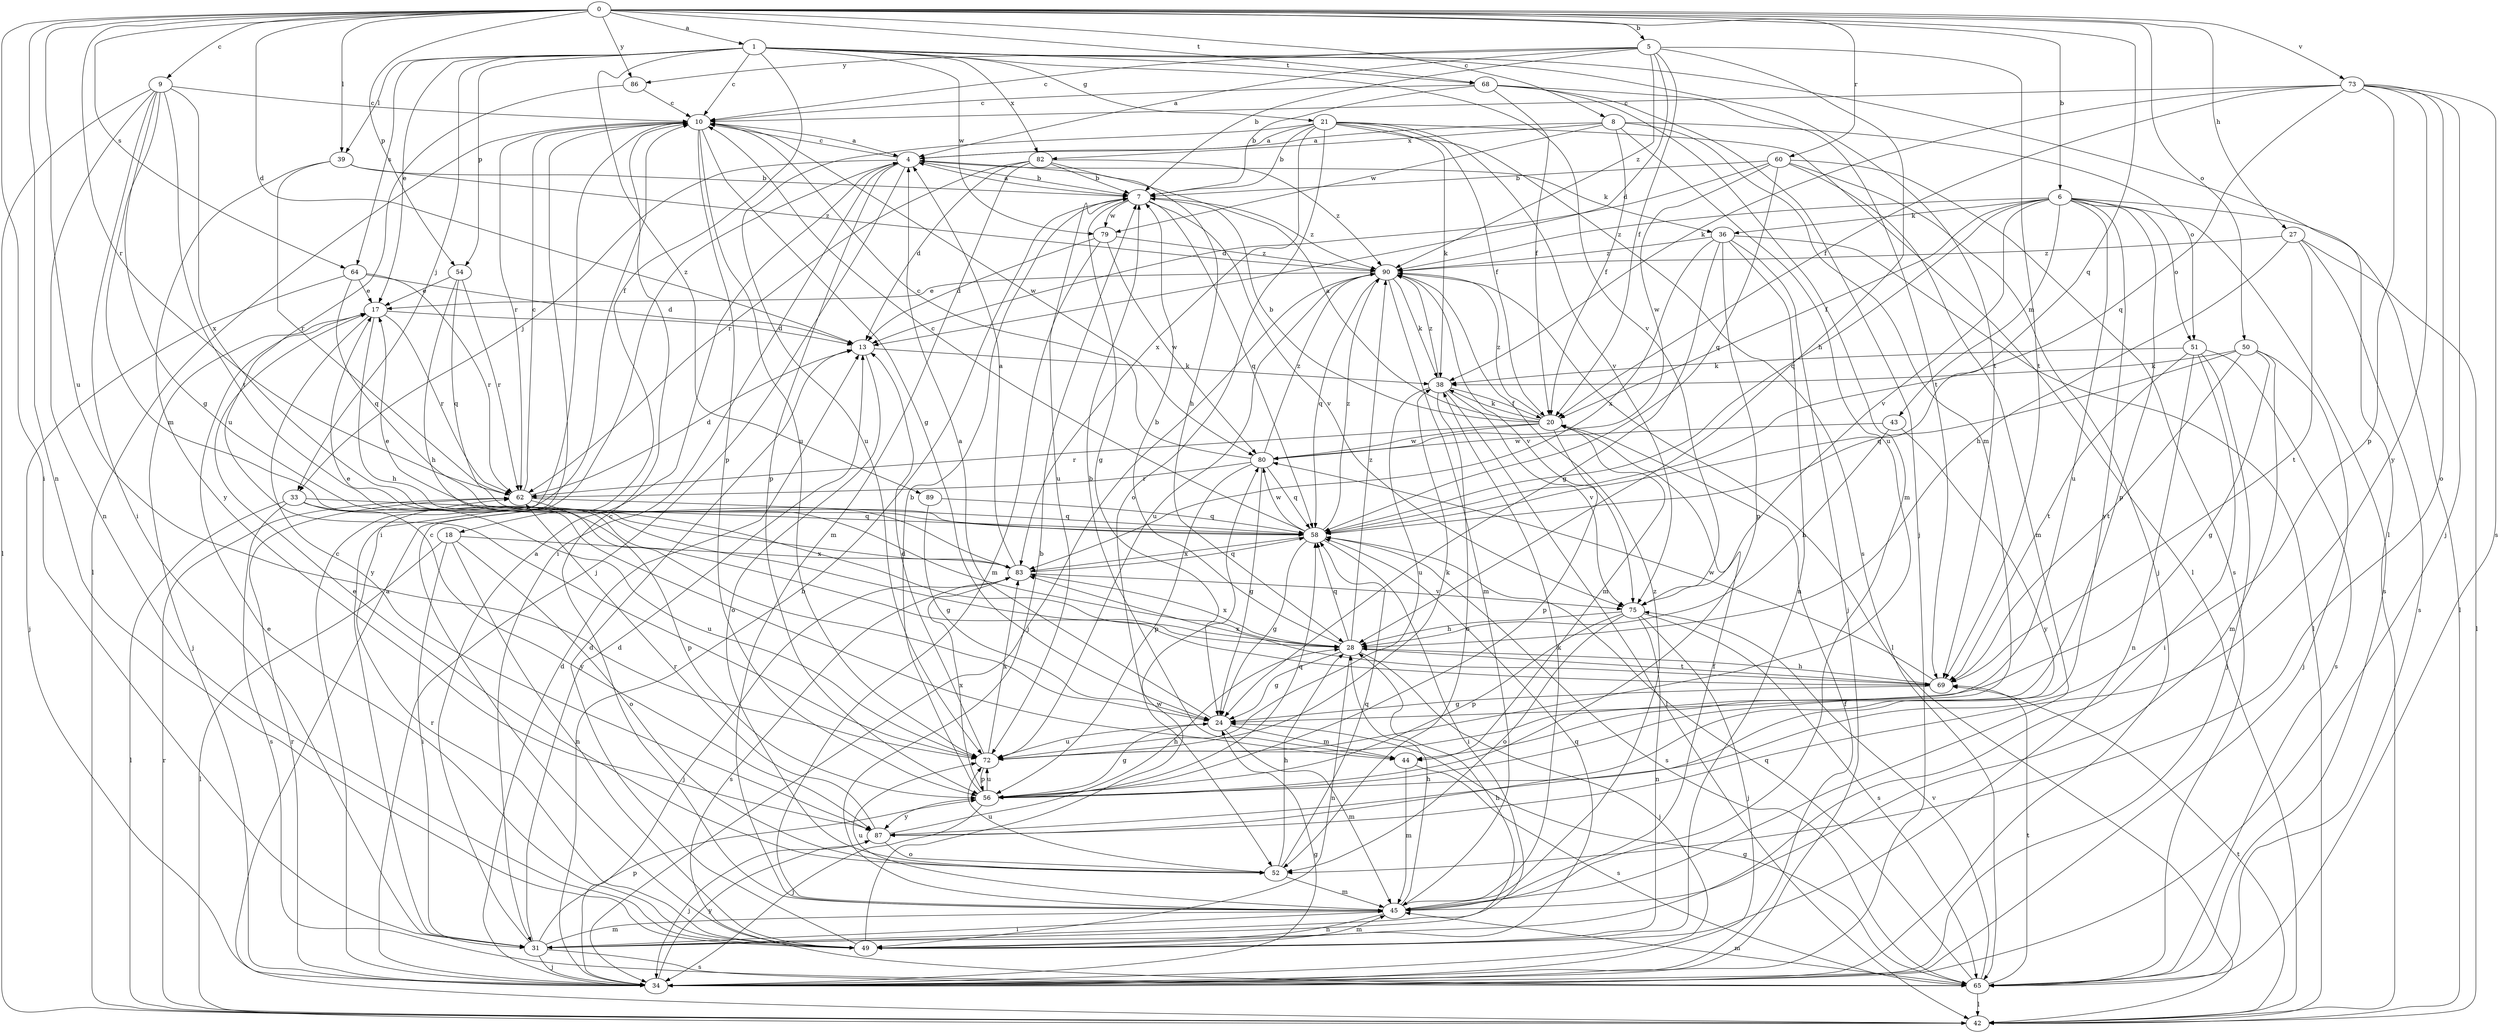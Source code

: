 strict digraph  {
0;
1;
4;
5;
6;
7;
8;
9;
10;
13;
17;
18;
20;
21;
24;
27;
28;
31;
33;
34;
36;
38;
39;
42;
43;
44;
45;
49;
50;
51;
52;
54;
56;
58;
60;
62;
64;
65;
68;
69;
72;
73;
75;
79;
80;
82;
83;
86;
87;
89;
90;
0 -> 1  [label=a];
0 -> 5  [label=b];
0 -> 6  [label=b];
0 -> 8  [label=c];
0 -> 9  [label=c];
0 -> 13  [label=d];
0 -> 27  [label=h];
0 -> 31  [label=i];
0 -> 39  [label=l];
0 -> 49  [label=n];
0 -> 50  [label=o];
0 -> 54  [label=p];
0 -> 58  [label=q];
0 -> 60  [label=r];
0 -> 62  [label=r];
0 -> 64  [label=s];
0 -> 68  [label=t];
0 -> 72  [label=u];
0 -> 73  [label=v];
0 -> 86  [label=y];
1 -> 10  [label=c];
1 -> 17  [label=e];
1 -> 18  [label=f];
1 -> 21  [label=g];
1 -> 33  [label=j];
1 -> 39  [label=l];
1 -> 42  [label=l];
1 -> 54  [label=p];
1 -> 64  [label=s];
1 -> 68  [label=t];
1 -> 69  [label=t];
1 -> 75  [label=v];
1 -> 79  [label=w];
1 -> 82  [label=x];
1 -> 89  [label=z];
4 -> 7  [label=b];
4 -> 10  [label=c];
4 -> 31  [label=i];
4 -> 33  [label=j];
4 -> 34  [label=j];
4 -> 36  [label=k];
4 -> 56  [label=p];
5 -> 4  [label=a];
5 -> 7  [label=b];
5 -> 10  [label=c];
5 -> 13  [label=d];
5 -> 20  [label=f];
5 -> 28  [label=h];
5 -> 69  [label=t];
5 -> 86  [label=y];
5 -> 90  [label=z];
6 -> 20  [label=f];
6 -> 36  [label=k];
6 -> 42  [label=l];
6 -> 43  [label=m];
6 -> 51  [label=o];
6 -> 56  [label=p];
6 -> 58  [label=q];
6 -> 65  [label=s];
6 -> 72  [label=u];
6 -> 75  [label=v];
6 -> 87  [label=y];
6 -> 90  [label=z];
7 -> 4  [label=a];
7 -> 24  [label=g];
7 -> 58  [label=q];
7 -> 72  [label=u];
7 -> 75  [label=v];
7 -> 79  [label=w];
7 -> 90  [label=z];
8 -> 4  [label=a];
8 -> 20  [label=f];
8 -> 44  [label=m];
8 -> 51  [label=o];
8 -> 72  [label=u];
8 -> 79  [label=w];
8 -> 82  [label=x];
9 -> 10  [label=c];
9 -> 24  [label=g];
9 -> 31  [label=i];
9 -> 42  [label=l];
9 -> 44  [label=m];
9 -> 49  [label=n];
9 -> 69  [label=t];
9 -> 83  [label=x];
10 -> 4  [label=a];
10 -> 24  [label=g];
10 -> 31  [label=i];
10 -> 42  [label=l];
10 -> 56  [label=p];
10 -> 62  [label=r];
10 -> 72  [label=u];
10 -> 80  [label=w];
13 -> 38  [label=k];
13 -> 52  [label=o];
17 -> 13  [label=d];
17 -> 28  [label=h];
17 -> 34  [label=j];
17 -> 62  [label=r];
17 -> 87  [label=y];
18 -> 31  [label=i];
18 -> 42  [label=l];
18 -> 49  [label=n];
18 -> 52  [label=o];
18 -> 83  [label=x];
20 -> 4  [label=a];
20 -> 7  [label=b];
20 -> 38  [label=k];
20 -> 44  [label=m];
20 -> 56  [label=p];
20 -> 62  [label=r];
20 -> 80  [label=w];
20 -> 90  [label=z];
21 -> 4  [label=a];
21 -> 7  [label=b];
21 -> 20  [label=f];
21 -> 38  [label=k];
21 -> 42  [label=l];
21 -> 52  [label=o];
21 -> 65  [label=s];
21 -> 72  [label=u];
21 -> 75  [label=v];
21 -> 83  [label=x];
24 -> 4  [label=a];
24 -> 44  [label=m];
24 -> 45  [label=m];
24 -> 72  [label=u];
27 -> 28  [label=h];
27 -> 42  [label=l];
27 -> 65  [label=s];
27 -> 69  [label=t];
27 -> 90  [label=z];
28 -> 7  [label=b];
28 -> 17  [label=e];
28 -> 24  [label=g];
28 -> 34  [label=j];
28 -> 49  [label=n];
28 -> 58  [label=q];
28 -> 69  [label=t];
28 -> 83  [label=x];
28 -> 90  [label=z];
31 -> 4  [label=a];
31 -> 13  [label=d];
31 -> 28  [label=h];
31 -> 34  [label=j];
31 -> 45  [label=m];
31 -> 56  [label=p];
31 -> 65  [label=s];
33 -> 42  [label=l];
33 -> 58  [label=q];
33 -> 65  [label=s];
33 -> 72  [label=u];
33 -> 87  [label=y];
34 -> 7  [label=b];
34 -> 10  [label=c];
34 -> 13  [label=d];
34 -> 20  [label=f];
34 -> 24  [label=g];
34 -> 62  [label=r];
34 -> 87  [label=y];
36 -> 24  [label=g];
36 -> 34  [label=j];
36 -> 42  [label=l];
36 -> 49  [label=n];
36 -> 56  [label=p];
36 -> 83  [label=x];
36 -> 90  [label=z];
38 -> 20  [label=f];
38 -> 42  [label=l];
38 -> 52  [label=o];
38 -> 72  [label=u];
38 -> 75  [label=v];
38 -> 90  [label=z];
39 -> 7  [label=b];
39 -> 62  [label=r];
39 -> 87  [label=y];
39 -> 90  [label=z];
42 -> 4  [label=a];
42 -> 62  [label=r];
42 -> 69  [label=t];
43 -> 28  [label=h];
43 -> 80  [label=w];
43 -> 87  [label=y];
44 -> 7  [label=b];
44 -> 45  [label=m];
44 -> 65  [label=s];
45 -> 7  [label=b];
45 -> 10  [label=c];
45 -> 20  [label=f];
45 -> 28  [label=h];
45 -> 31  [label=i];
45 -> 38  [label=k];
45 -> 49  [label=n];
45 -> 72  [label=u];
45 -> 90  [label=z];
49 -> 10  [label=c];
49 -> 13  [label=d];
49 -> 17  [label=e];
49 -> 45  [label=m];
49 -> 58  [label=q];
49 -> 62  [label=r];
49 -> 80  [label=w];
50 -> 24  [label=g];
50 -> 34  [label=j];
50 -> 38  [label=k];
50 -> 45  [label=m];
50 -> 58  [label=q];
50 -> 69  [label=t];
51 -> 31  [label=i];
51 -> 34  [label=j];
51 -> 38  [label=k];
51 -> 49  [label=n];
51 -> 65  [label=s];
51 -> 69  [label=t];
52 -> 17  [label=e];
52 -> 28  [label=h];
52 -> 45  [label=m];
52 -> 58  [label=q];
52 -> 72  [label=u];
54 -> 17  [label=e];
54 -> 28  [label=h];
54 -> 58  [label=q];
54 -> 62  [label=r];
56 -> 7  [label=b];
56 -> 24  [label=g];
56 -> 34  [label=j];
56 -> 58  [label=q];
56 -> 72  [label=u];
56 -> 83  [label=x];
56 -> 87  [label=y];
58 -> 10  [label=c];
58 -> 24  [label=g];
58 -> 31  [label=i];
58 -> 65  [label=s];
58 -> 80  [label=w];
58 -> 83  [label=x];
58 -> 90  [label=z];
60 -> 7  [label=b];
60 -> 13  [label=d];
60 -> 34  [label=j];
60 -> 45  [label=m];
60 -> 58  [label=q];
60 -> 65  [label=s];
60 -> 80  [label=w];
62 -> 10  [label=c];
62 -> 13  [label=d];
62 -> 56  [label=p];
62 -> 58  [label=q];
64 -> 13  [label=d];
64 -> 17  [label=e];
64 -> 34  [label=j];
64 -> 58  [label=q];
64 -> 62  [label=r];
65 -> 24  [label=g];
65 -> 42  [label=l];
65 -> 45  [label=m];
65 -> 58  [label=q];
65 -> 69  [label=t];
65 -> 75  [label=v];
68 -> 7  [label=b];
68 -> 10  [label=c];
68 -> 20  [label=f];
68 -> 34  [label=j];
68 -> 45  [label=m];
68 -> 69  [label=t];
69 -> 24  [label=g];
69 -> 28  [label=h];
69 -> 80  [label=w];
69 -> 83  [label=x];
72 -> 13  [label=d];
72 -> 38  [label=k];
72 -> 56  [label=p];
72 -> 83  [label=x];
73 -> 10  [label=c];
73 -> 20  [label=f];
73 -> 34  [label=j];
73 -> 38  [label=k];
73 -> 52  [label=o];
73 -> 56  [label=p];
73 -> 58  [label=q];
73 -> 65  [label=s];
73 -> 87  [label=y];
75 -> 28  [label=h];
75 -> 34  [label=j];
75 -> 49  [label=n];
75 -> 52  [label=o];
75 -> 56  [label=p];
75 -> 65  [label=s];
79 -> 13  [label=d];
79 -> 45  [label=m];
79 -> 80  [label=w];
79 -> 90  [label=z];
80 -> 10  [label=c];
80 -> 24  [label=g];
80 -> 56  [label=p];
80 -> 58  [label=q];
80 -> 62  [label=r];
80 -> 90  [label=z];
82 -> 7  [label=b];
82 -> 13  [label=d];
82 -> 28  [label=h];
82 -> 45  [label=m];
82 -> 62  [label=r];
82 -> 90  [label=z];
83 -> 4  [label=a];
83 -> 17  [label=e];
83 -> 34  [label=j];
83 -> 58  [label=q];
83 -> 65  [label=s];
83 -> 75  [label=v];
86 -> 10  [label=c];
86 -> 72  [label=u];
87 -> 28  [label=h];
87 -> 34  [label=j];
87 -> 52  [label=o];
87 -> 62  [label=r];
89 -> 24  [label=g];
89 -> 58  [label=q];
90 -> 17  [label=e];
90 -> 34  [label=j];
90 -> 38  [label=k];
90 -> 42  [label=l];
90 -> 45  [label=m];
90 -> 58  [label=q];
90 -> 72  [label=u];
90 -> 75  [label=v];
}
